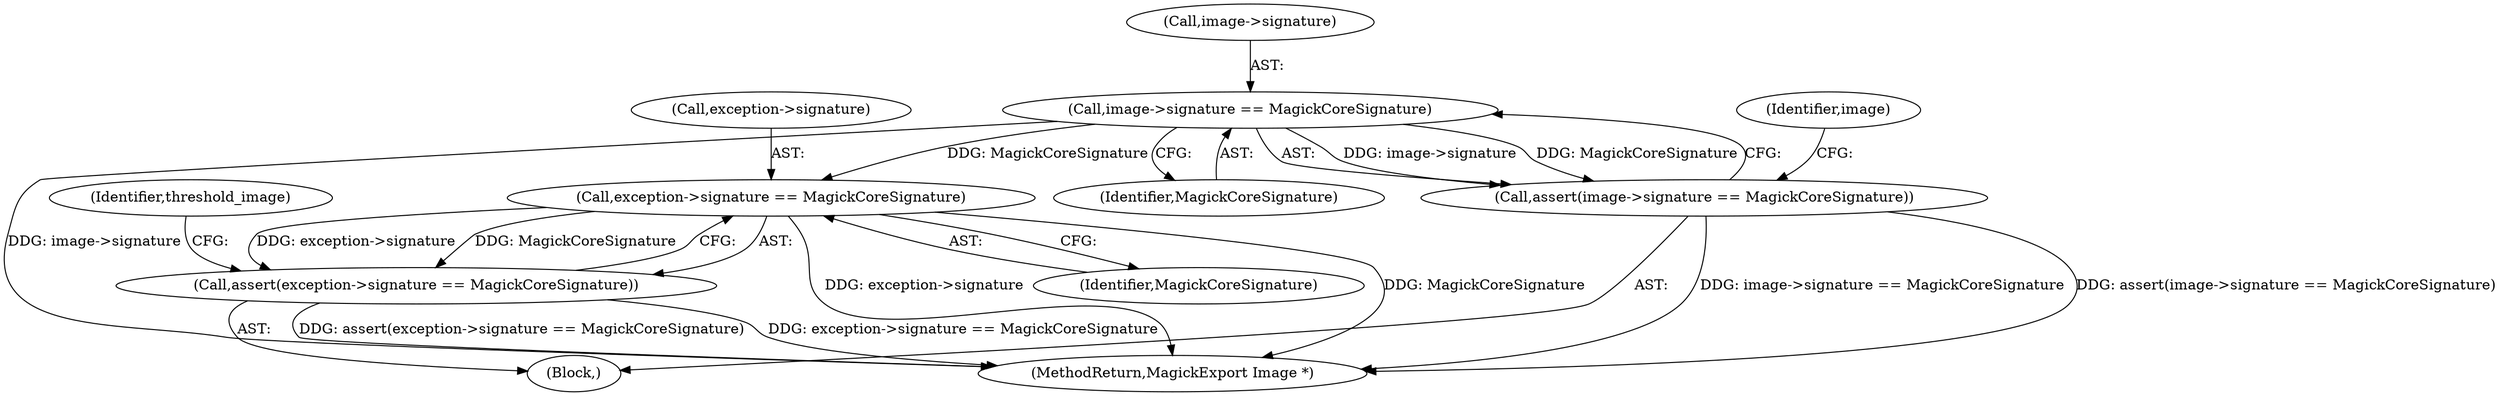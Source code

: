 digraph "0_ImageMagick_a7759f410b773a1dd57b0e1fb28112e1cd8b97bc@pointer" {
"1000123" [label="(Call,image->signature == MagickCoreSignature)"];
"1000122" [label="(Call,assert(image->signature == MagickCoreSignature))"];
"1000150" [label="(Call,exception->signature == MagickCoreSignature)"];
"1000149" [label="(Call,assert(exception->signature == MagickCoreSignature))"];
"1000108" [label="(Block,)"];
"1000156" [label="(Identifier,threshold_image)"];
"1000150" [label="(Call,exception->signature == MagickCoreSignature)"];
"1000682" [label="(MethodReturn,MagickExport Image *)"];
"1000131" [label="(Identifier,image)"];
"1000127" [label="(Identifier,MagickCoreSignature)"];
"1000122" [label="(Call,assert(image->signature == MagickCoreSignature))"];
"1000154" [label="(Identifier,MagickCoreSignature)"];
"1000124" [label="(Call,image->signature)"];
"1000149" [label="(Call,assert(exception->signature == MagickCoreSignature))"];
"1000123" [label="(Call,image->signature == MagickCoreSignature)"];
"1000151" [label="(Call,exception->signature)"];
"1000123" -> "1000122"  [label="AST: "];
"1000123" -> "1000127"  [label="CFG: "];
"1000124" -> "1000123"  [label="AST: "];
"1000127" -> "1000123"  [label="AST: "];
"1000122" -> "1000123"  [label="CFG: "];
"1000123" -> "1000682"  [label="DDG: image->signature"];
"1000123" -> "1000122"  [label="DDG: image->signature"];
"1000123" -> "1000122"  [label="DDG: MagickCoreSignature"];
"1000123" -> "1000150"  [label="DDG: MagickCoreSignature"];
"1000122" -> "1000108"  [label="AST: "];
"1000131" -> "1000122"  [label="CFG: "];
"1000122" -> "1000682"  [label="DDG: image->signature == MagickCoreSignature"];
"1000122" -> "1000682"  [label="DDG: assert(image->signature == MagickCoreSignature)"];
"1000150" -> "1000149"  [label="AST: "];
"1000150" -> "1000154"  [label="CFG: "];
"1000151" -> "1000150"  [label="AST: "];
"1000154" -> "1000150"  [label="AST: "];
"1000149" -> "1000150"  [label="CFG: "];
"1000150" -> "1000682"  [label="DDG: exception->signature"];
"1000150" -> "1000682"  [label="DDG: MagickCoreSignature"];
"1000150" -> "1000149"  [label="DDG: exception->signature"];
"1000150" -> "1000149"  [label="DDG: MagickCoreSignature"];
"1000149" -> "1000108"  [label="AST: "];
"1000156" -> "1000149"  [label="CFG: "];
"1000149" -> "1000682"  [label="DDG: assert(exception->signature == MagickCoreSignature)"];
"1000149" -> "1000682"  [label="DDG: exception->signature == MagickCoreSignature"];
}
